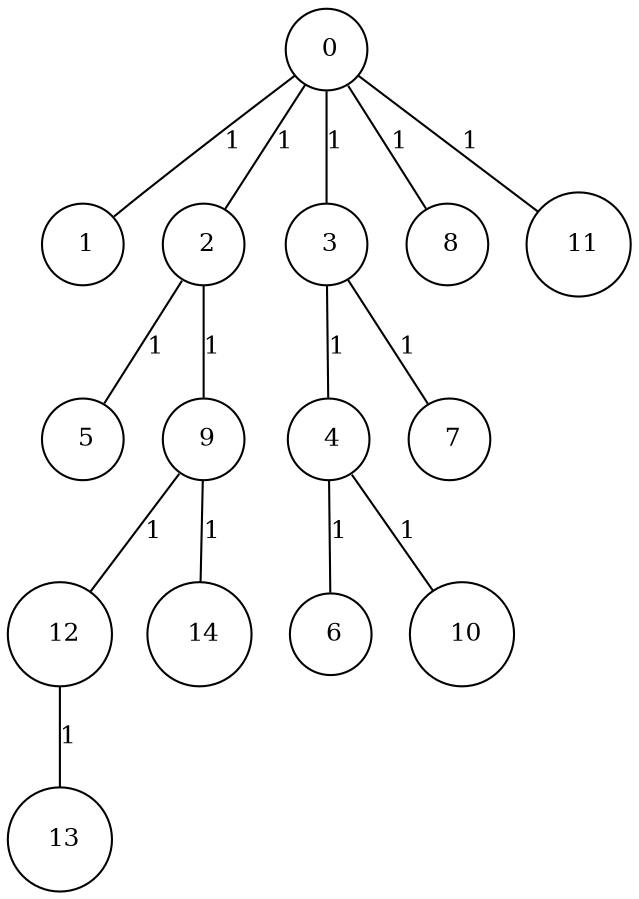 graph G {
size="8.5,11;"
ratio = "expand;"
fixedsize="true;"
overlap="scale;"
node[shape=circle,width=.12,hight=.12,fontsize=12]
edge[fontsize=12]

0[label=" 0" color=black, pos="0.59573007,0.98105651!"];
1[label=" 1" color=black, pos="1.265576,1.7323636!"];
2[label=" 2" color=black, pos="2.813849,0.80740634!"];
3[label=" 3" color=black, pos="1.4345686,2.4681811!"];
4[label=" 4" color=black, pos="0.93808672,2.456122!"];
5[label=" 5" color=black, pos="1.3289666,0.010908275!"];
6[label=" 6" color=black, pos="0.94598712,1.0604792!"];
7[label=" 7" color=black, pos="1.6611082,2.0713994!"];
8[label=" 8" color=black, pos="2.0164978,0.60137598!"];
9[label=" 9" color=black, pos="1.3539048,0.77951794!"];
10[label=" 10" color=black, pos="0.52830289,1.9877707!"];
11[label=" 11" color=black, pos="1.564006,2.2931061!"];
12[label=" 12" color=black, pos="0.0042716004,1.1168421!"];
13[label=" 13" color=black, pos="0.28294504,0.79834627!"];
14[label=" 14" color=black, pos="2.656596,1.0130334!"];
0--1[label="1"]
0--2[label="1"]
0--3[label="1"]
0--8[label="1"]
0--11[label="1"]
2--5[label="1"]
2--9[label="1"]
3--4[label="1"]
3--7[label="1"]
4--6[label="1"]
4--10[label="1"]
9--12[label="1"]
9--14[label="1"]
12--13[label="1"]

}
